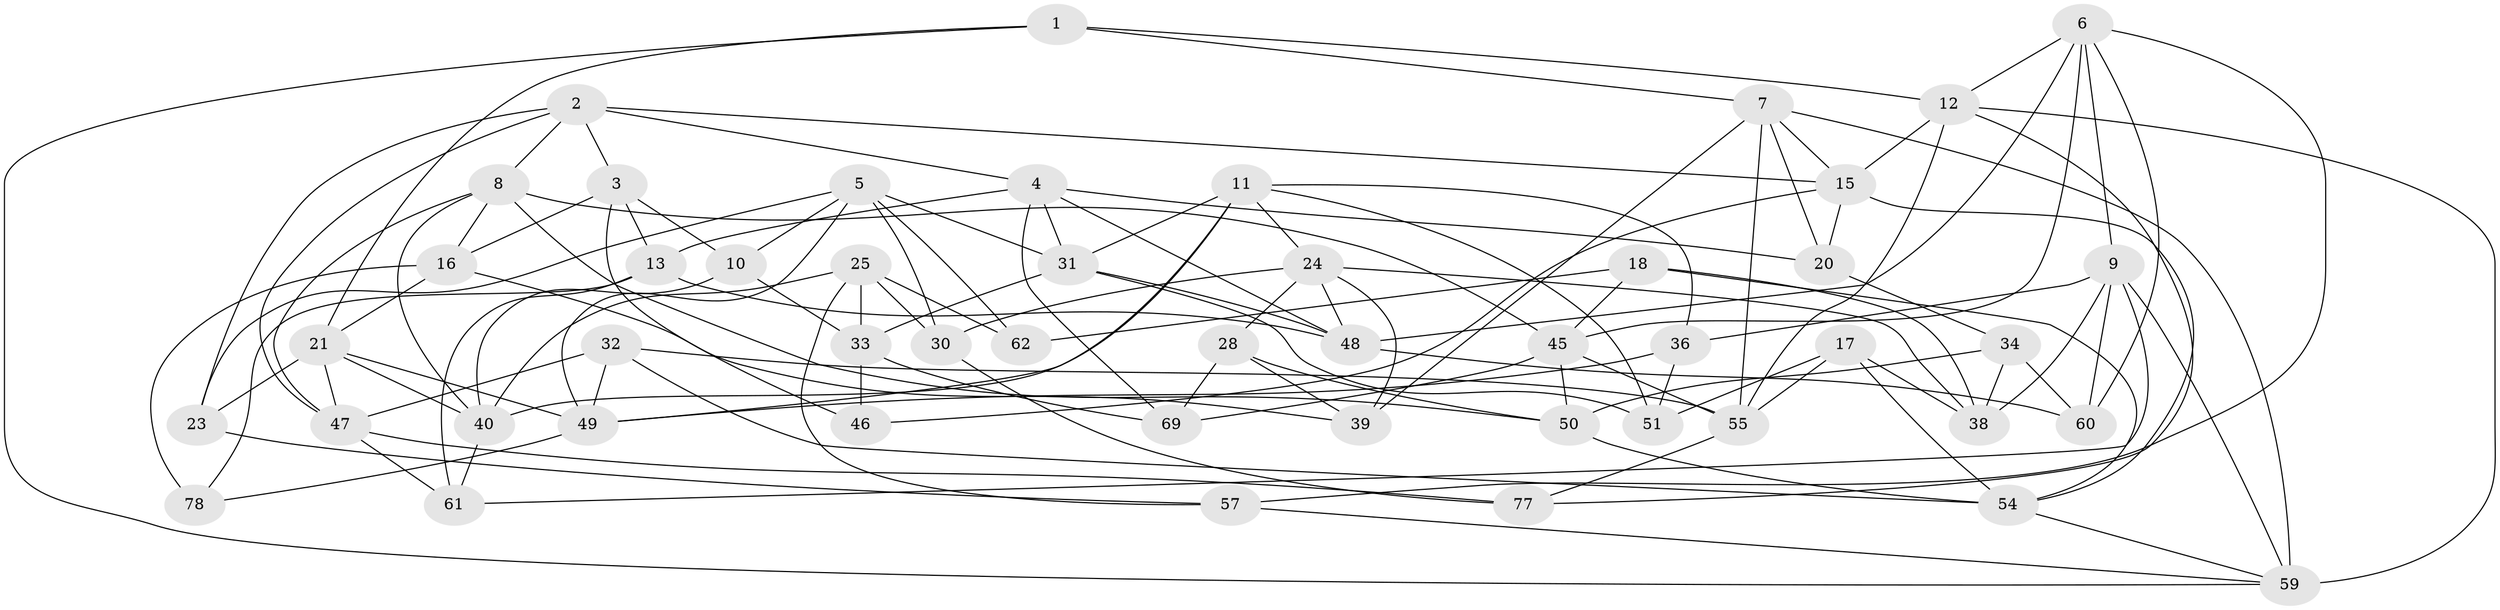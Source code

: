 // Generated by graph-tools (version 1.1) at 2025/24/03/03/25 07:24:28]
// undirected, 49 vertices, 121 edges
graph export_dot {
graph [start="1"]
  node [color=gray90,style=filled];
  1;
  2 [super="+67"];
  3 [super="+29"];
  4 [super="+27"];
  5 [super="+52"];
  6 [super="+37"];
  7 [super="+14"];
  8 [super="+22"];
  9 [super="+35"];
  10;
  11 [super="+26"];
  12 [super="+41"];
  13 [super="+19"];
  15 [super="+43"];
  16 [super="+44"];
  17;
  18;
  20;
  21 [super="+68"];
  23;
  24 [super="+42"];
  25 [super="+56"];
  28;
  30;
  31 [super="+74"];
  32;
  33 [super="+66"];
  34 [super="+58"];
  36;
  38 [super="+72"];
  39;
  40 [super="+53"];
  45 [super="+71"];
  46;
  47 [super="+63"];
  48 [super="+65"];
  49 [super="+73"];
  50 [super="+76"];
  51;
  54 [super="+75"];
  55 [super="+70"];
  57;
  59 [super="+64"];
  60;
  61;
  62;
  69;
  77;
  78;
  1 -- 59;
  1 -- 21;
  1 -- 12;
  1 -- 7;
  2 -- 4;
  2 -- 3;
  2 -- 15;
  2 -- 8;
  2 -- 47;
  2 -- 23;
  3 -- 16;
  3 -- 46;
  3 -- 10;
  3 -- 13 [weight=2];
  4 -- 20;
  4 -- 69;
  4 -- 13;
  4 -- 31;
  4 -- 48;
  5 -- 62;
  5 -- 10;
  5 -- 31;
  5 -- 49;
  5 -- 30;
  5 -- 23;
  6 -- 57;
  6 -- 12;
  6 -- 48;
  6 -- 9;
  6 -- 60;
  6 -- 45;
  7 -- 55;
  7 -- 59;
  7 -- 39;
  7 -- 20;
  7 -- 15;
  8 -- 50;
  8 -- 45;
  8 -- 47;
  8 -- 16;
  8 -- 40;
  9 -- 38;
  9 -- 36;
  9 -- 59;
  9 -- 60;
  9 -- 61;
  10 -- 33;
  10 -- 40;
  11 -- 24;
  11 -- 31;
  11 -- 40;
  11 -- 49;
  11 -- 36;
  11 -- 51;
  12 -- 15;
  12 -- 59;
  12 -- 77;
  12 -- 55;
  13 -- 78;
  13 -- 61;
  13 -- 48;
  15 -- 46;
  15 -- 20;
  15 -- 54;
  16 -- 78 [weight=2];
  16 -- 39;
  16 -- 21;
  17 -- 55;
  17 -- 51;
  17 -- 54;
  17 -- 38;
  18 -- 45;
  18 -- 62;
  18 -- 54;
  18 -- 38;
  20 -- 34;
  21 -- 47;
  21 -- 40;
  21 -- 49;
  21 -- 23;
  23 -- 57;
  24 -- 28;
  24 -- 38;
  24 -- 48;
  24 -- 30;
  24 -- 39;
  25 -- 40;
  25 -- 62 [weight=2];
  25 -- 33;
  25 -- 30;
  25 -- 57;
  28 -- 69;
  28 -- 39;
  28 -- 50;
  30 -- 77;
  31 -- 33;
  31 -- 51;
  31 -- 48;
  32 -- 55;
  32 -- 54;
  32 -- 49;
  32 -- 47;
  33 -- 46 [weight=2];
  33 -- 69;
  34 -- 50 [weight=2];
  34 -- 38 [weight=2];
  34 -- 60;
  36 -- 51;
  36 -- 49;
  40 -- 61;
  45 -- 69;
  45 -- 55;
  45 -- 50;
  47 -- 61;
  47 -- 77;
  48 -- 60;
  49 -- 78;
  50 -- 54;
  54 -- 59;
  55 -- 77;
  57 -- 59;
}
